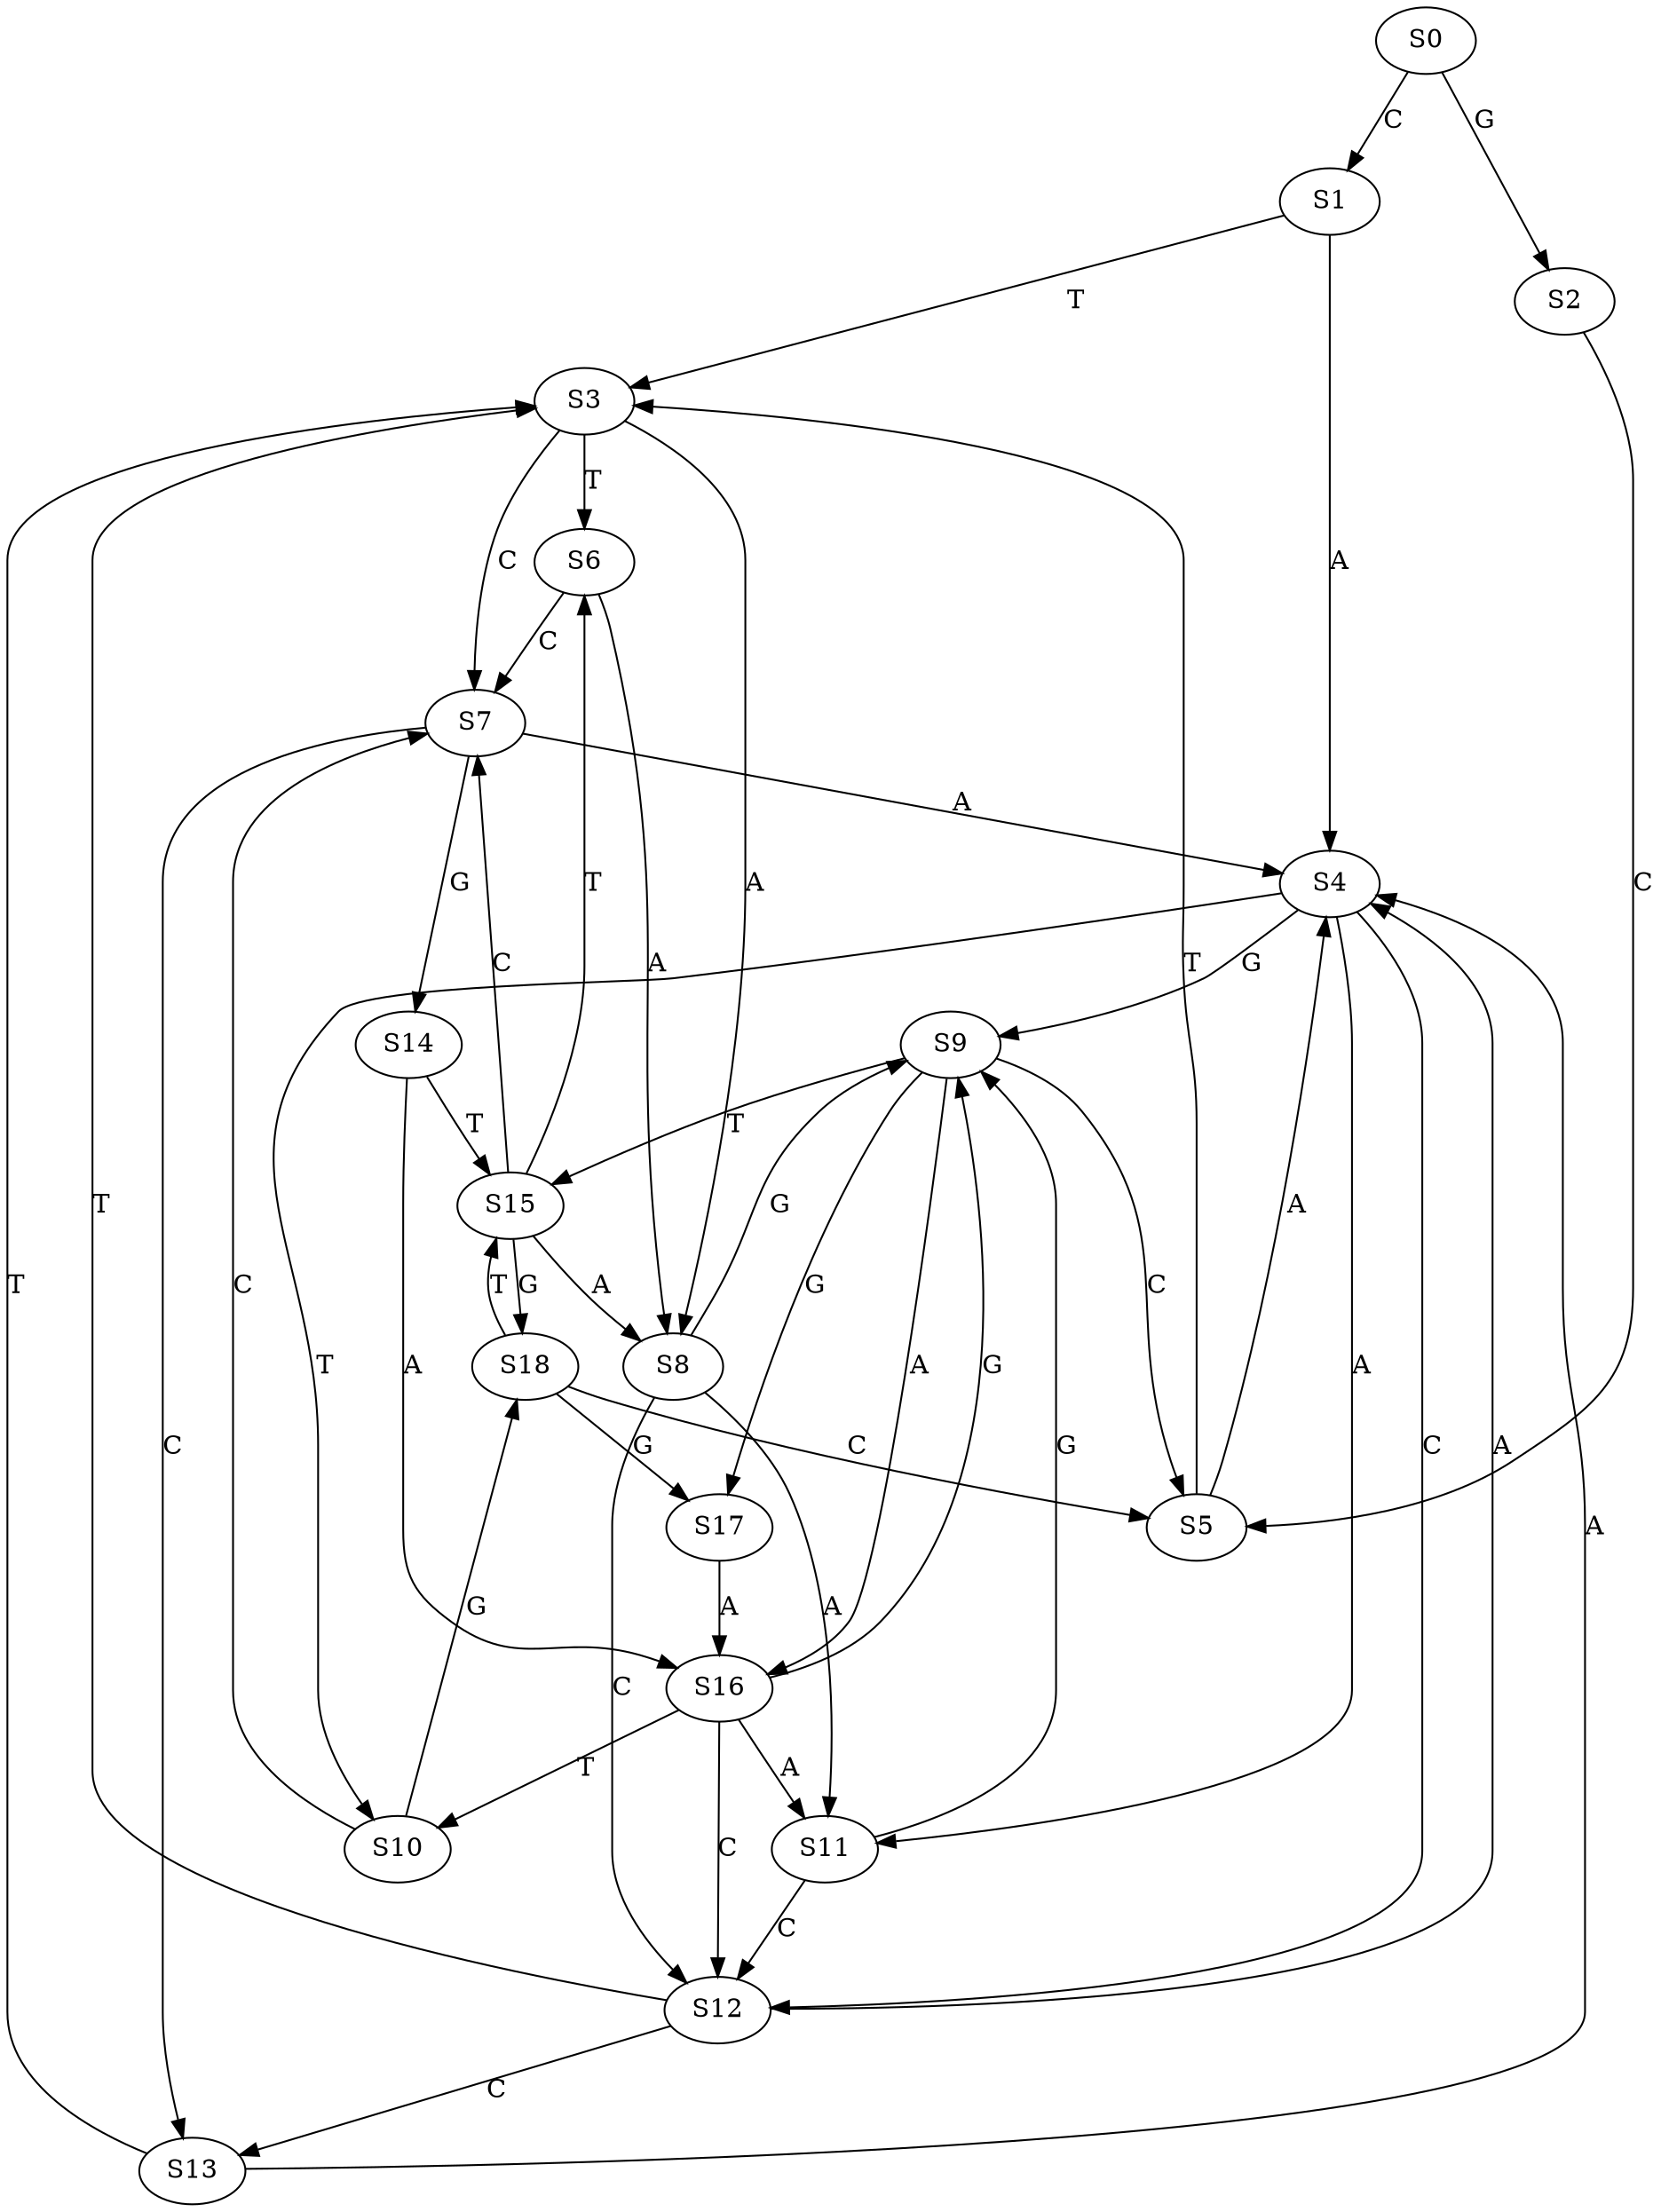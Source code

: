 strict digraph  {
	S0 -> S1 [ label = C ];
	S0 -> S2 [ label = G ];
	S1 -> S3 [ label = T ];
	S1 -> S4 [ label = A ];
	S2 -> S5 [ label = C ];
	S3 -> S6 [ label = T ];
	S3 -> S7 [ label = C ];
	S3 -> S8 [ label = A ];
	S4 -> S9 [ label = G ];
	S4 -> S10 [ label = T ];
	S4 -> S11 [ label = A ];
	S4 -> S12 [ label = C ];
	S5 -> S4 [ label = A ];
	S5 -> S3 [ label = T ];
	S6 -> S8 [ label = A ];
	S6 -> S7 [ label = C ];
	S7 -> S4 [ label = A ];
	S7 -> S13 [ label = C ];
	S7 -> S14 [ label = G ];
	S8 -> S9 [ label = G ];
	S8 -> S12 [ label = C ];
	S8 -> S11 [ label = A ];
	S9 -> S15 [ label = T ];
	S9 -> S5 [ label = C ];
	S9 -> S16 [ label = A ];
	S9 -> S17 [ label = G ];
	S10 -> S18 [ label = G ];
	S10 -> S7 [ label = C ];
	S11 -> S9 [ label = G ];
	S11 -> S12 [ label = C ];
	S12 -> S13 [ label = C ];
	S12 -> S3 [ label = T ];
	S12 -> S4 [ label = A ];
	S13 -> S4 [ label = A ];
	S13 -> S3 [ label = T ];
	S14 -> S16 [ label = A ];
	S14 -> S15 [ label = T ];
	S15 -> S7 [ label = C ];
	S15 -> S6 [ label = T ];
	S15 -> S8 [ label = A ];
	S15 -> S18 [ label = G ];
	S16 -> S11 [ label = A ];
	S16 -> S10 [ label = T ];
	S16 -> S12 [ label = C ];
	S16 -> S9 [ label = G ];
	S17 -> S16 [ label = A ];
	S18 -> S5 [ label = C ];
	S18 -> S17 [ label = G ];
	S18 -> S15 [ label = T ];
}
